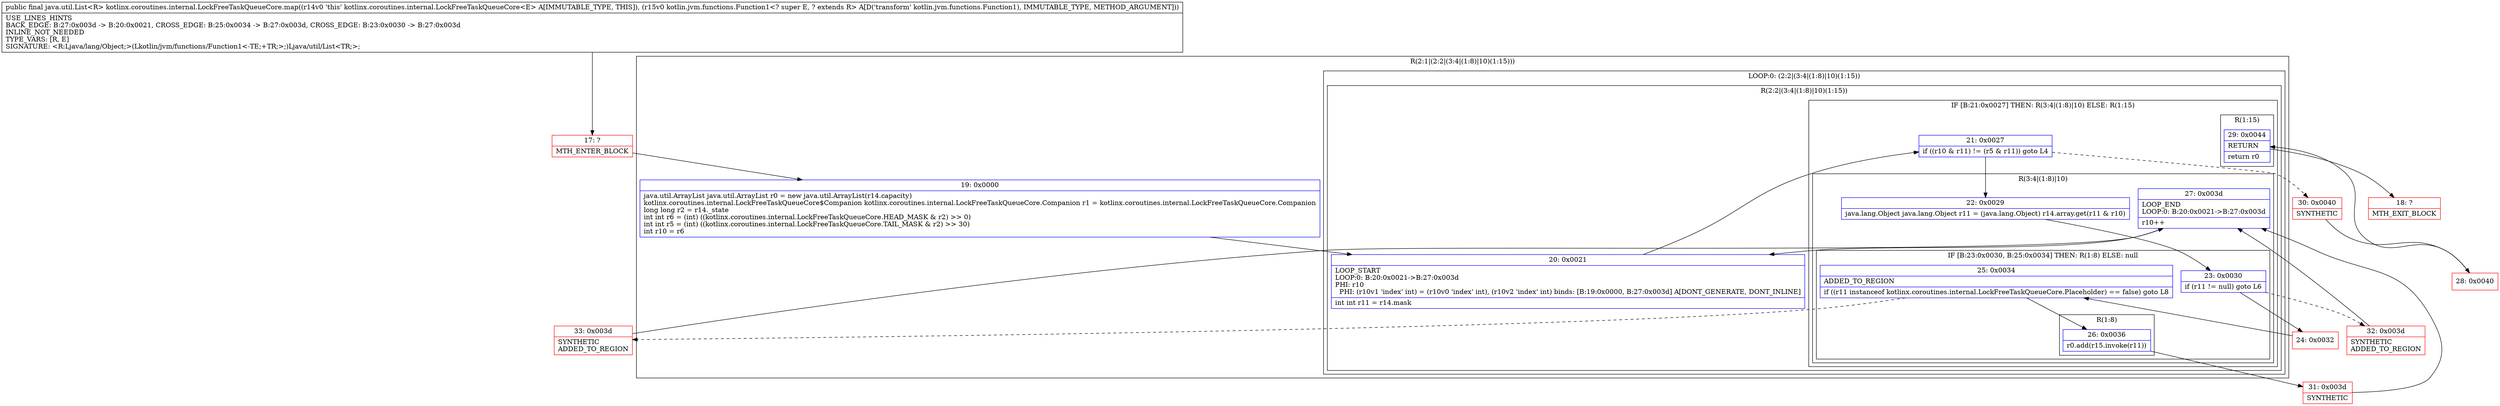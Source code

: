 digraph "CFG forkotlinx.coroutines.internal.LockFreeTaskQueueCore.map(Lkotlin\/jvm\/functions\/Function1;)Ljava\/util\/List;" {
subgraph cluster_Region_1273893055 {
label = "R(2:1|(2:2|(3:4|(1:8)|10)(1:15)))";
node [shape=record,color=blue];
Node_19 [shape=record,label="{19\:\ 0x0000|java.util.ArrayList java.util.ArrayList r0 = new java.util.ArrayList(r14.capacity)\lkotlinx.coroutines.internal.LockFreeTaskQueueCore$Companion kotlinx.coroutines.internal.LockFreeTaskQueueCore.Companion r1 = kotlinx.coroutines.internal.LockFreeTaskQueueCore.Companion\llong long r2 = r14._state\lint int r6 = (int) ((kotlinx.coroutines.internal.LockFreeTaskQueueCore.HEAD_MASK & r2) \>\> 0)\lint int r5 = (int) ((kotlinx.coroutines.internal.LockFreeTaskQueueCore.TAIL_MASK & r2) \>\> 30)\lint r10 = r6\l}"];
subgraph cluster_LoopRegion_1474810488 {
label = "LOOP:0: (2:2|(3:4|(1:8)|10)(1:15))";
node [shape=record,color=blue];
subgraph cluster_Region_127729597 {
label = "R(2:2|(3:4|(1:8)|10)(1:15))";
node [shape=record,color=blue];
Node_20 [shape=record,label="{20\:\ 0x0021|LOOP_START\lLOOP:0: B:20:0x0021\-\>B:27:0x003d\lPHI: r10 \l  PHI: (r10v1 'index' int) = (r10v0 'index' int), (r10v2 'index' int) binds: [B:19:0x0000, B:27:0x003d] A[DONT_GENERATE, DONT_INLINE]\l|int int r11 = r14.mask\l}"];
subgraph cluster_IfRegion_1440322636 {
label = "IF [B:21:0x0027] THEN: R(3:4|(1:8)|10) ELSE: R(1:15)";
node [shape=record,color=blue];
Node_21 [shape=record,label="{21\:\ 0x0027|if ((r10 & r11) != (r5 & r11)) goto L4\l}"];
subgraph cluster_Region_1846091168 {
label = "R(3:4|(1:8)|10)";
node [shape=record,color=blue];
Node_22 [shape=record,label="{22\:\ 0x0029|java.lang.Object java.lang.Object r11 = (java.lang.Object) r14.array.get(r11 & r10)\l}"];
subgraph cluster_IfRegion_1241809762 {
label = "IF [B:23:0x0030, B:25:0x0034] THEN: R(1:8) ELSE: null";
node [shape=record,color=blue];
Node_23 [shape=record,label="{23\:\ 0x0030|if (r11 != null) goto L6\l}"];
Node_25 [shape=record,label="{25\:\ 0x0034|ADDED_TO_REGION\l|if ((r11 instanceof kotlinx.coroutines.internal.LockFreeTaskQueueCore.Placeholder) == false) goto L8\l}"];
subgraph cluster_Region_2116221919 {
label = "R(1:8)";
node [shape=record,color=blue];
Node_26 [shape=record,label="{26\:\ 0x0036|r0.add(r15.invoke(r11))\l}"];
}
}
Node_27 [shape=record,label="{27\:\ 0x003d|LOOP_END\lLOOP:0: B:20:0x0021\-\>B:27:0x003d\l|r10++\l}"];
}
subgraph cluster_Region_568168725 {
label = "R(1:15)";
node [shape=record,color=blue];
Node_29 [shape=record,label="{29\:\ 0x0044|RETURN\l|return r0\l}"];
}
}
}
}
}
Node_17 [shape=record,color=red,label="{17\:\ ?|MTH_ENTER_BLOCK\l}"];
Node_24 [shape=record,color=red,label="{24\:\ 0x0032}"];
Node_31 [shape=record,color=red,label="{31\:\ 0x003d|SYNTHETIC\l}"];
Node_33 [shape=record,color=red,label="{33\:\ 0x003d|SYNTHETIC\lADDED_TO_REGION\l}"];
Node_32 [shape=record,color=red,label="{32\:\ 0x003d|SYNTHETIC\lADDED_TO_REGION\l}"];
Node_30 [shape=record,color=red,label="{30\:\ 0x0040|SYNTHETIC\l}"];
Node_28 [shape=record,color=red,label="{28\:\ 0x0040}"];
Node_18 [shape=record,color=red,label="{18\:\ ?|MTH_EXIT_BLOCK\l}"];
MethodNode[shape=record,label="{public final java.util.List\<R\> kotlinx.coroutines.internal.LockFreeTaskQueueCore.map((r14v0 'this' kotlinx.coroutines.internal.LockFreeTaskQueueCore\<E\> A[IMMUTABLE_TYPE, THIS]), (r15v0 kotlin.jvm.functions.Function1\<? super E, ? extends R\> A[D('transform' kotlin.jvm.functions.Function1), IMMUTABLE_TYPE, METHOD_ARGUMENT]))  | USE_LINES_HINTS\lBACK_EDGE: B:27:0x003d \-\> B:20:0x0021, CROSS_EDGE: B:25:0x0034 \-\> B:27:0x003d, CROSS_EDGE: B:23:0x0030 \-\> B:27:0x003d\lINLINE_NOT_NEEDED\lTYPE_VARS: [R, E]\lSIGNATURE: \<R:Ljava\/lang\/Object;\>(Lkotlin\/jvm\/functions\/Function1\<\-TE;+TR;\>;)Ljava\/util\/List\<TR;\>;\l}"];
MethodNode -> Node_17;Node_19 -> Node_20;
Node_20 -> Node_21;
Node_21 -> Node_22;
Node_21 -> Node_30[style=dashed];
Node_22 -> Node_23;
Node_23 -> Node_24;
Node_23 -> Node_32[style=dashed];
Node_25 -> Node_26;
Node_25 -> Node_33[style=dashed];
Node_26 -> Node_31;
Node_27 -> Node_20;
Node_29 -> Node_18;
Node_17 -> Node_19;
Node_24 -> Node_25;
Node_31 -> Node_27;
Node_33 -> Node_27;
Node_32 -> Node_27;
Node_30 -> Node_28;
Node_28 -> Node_29;
}

